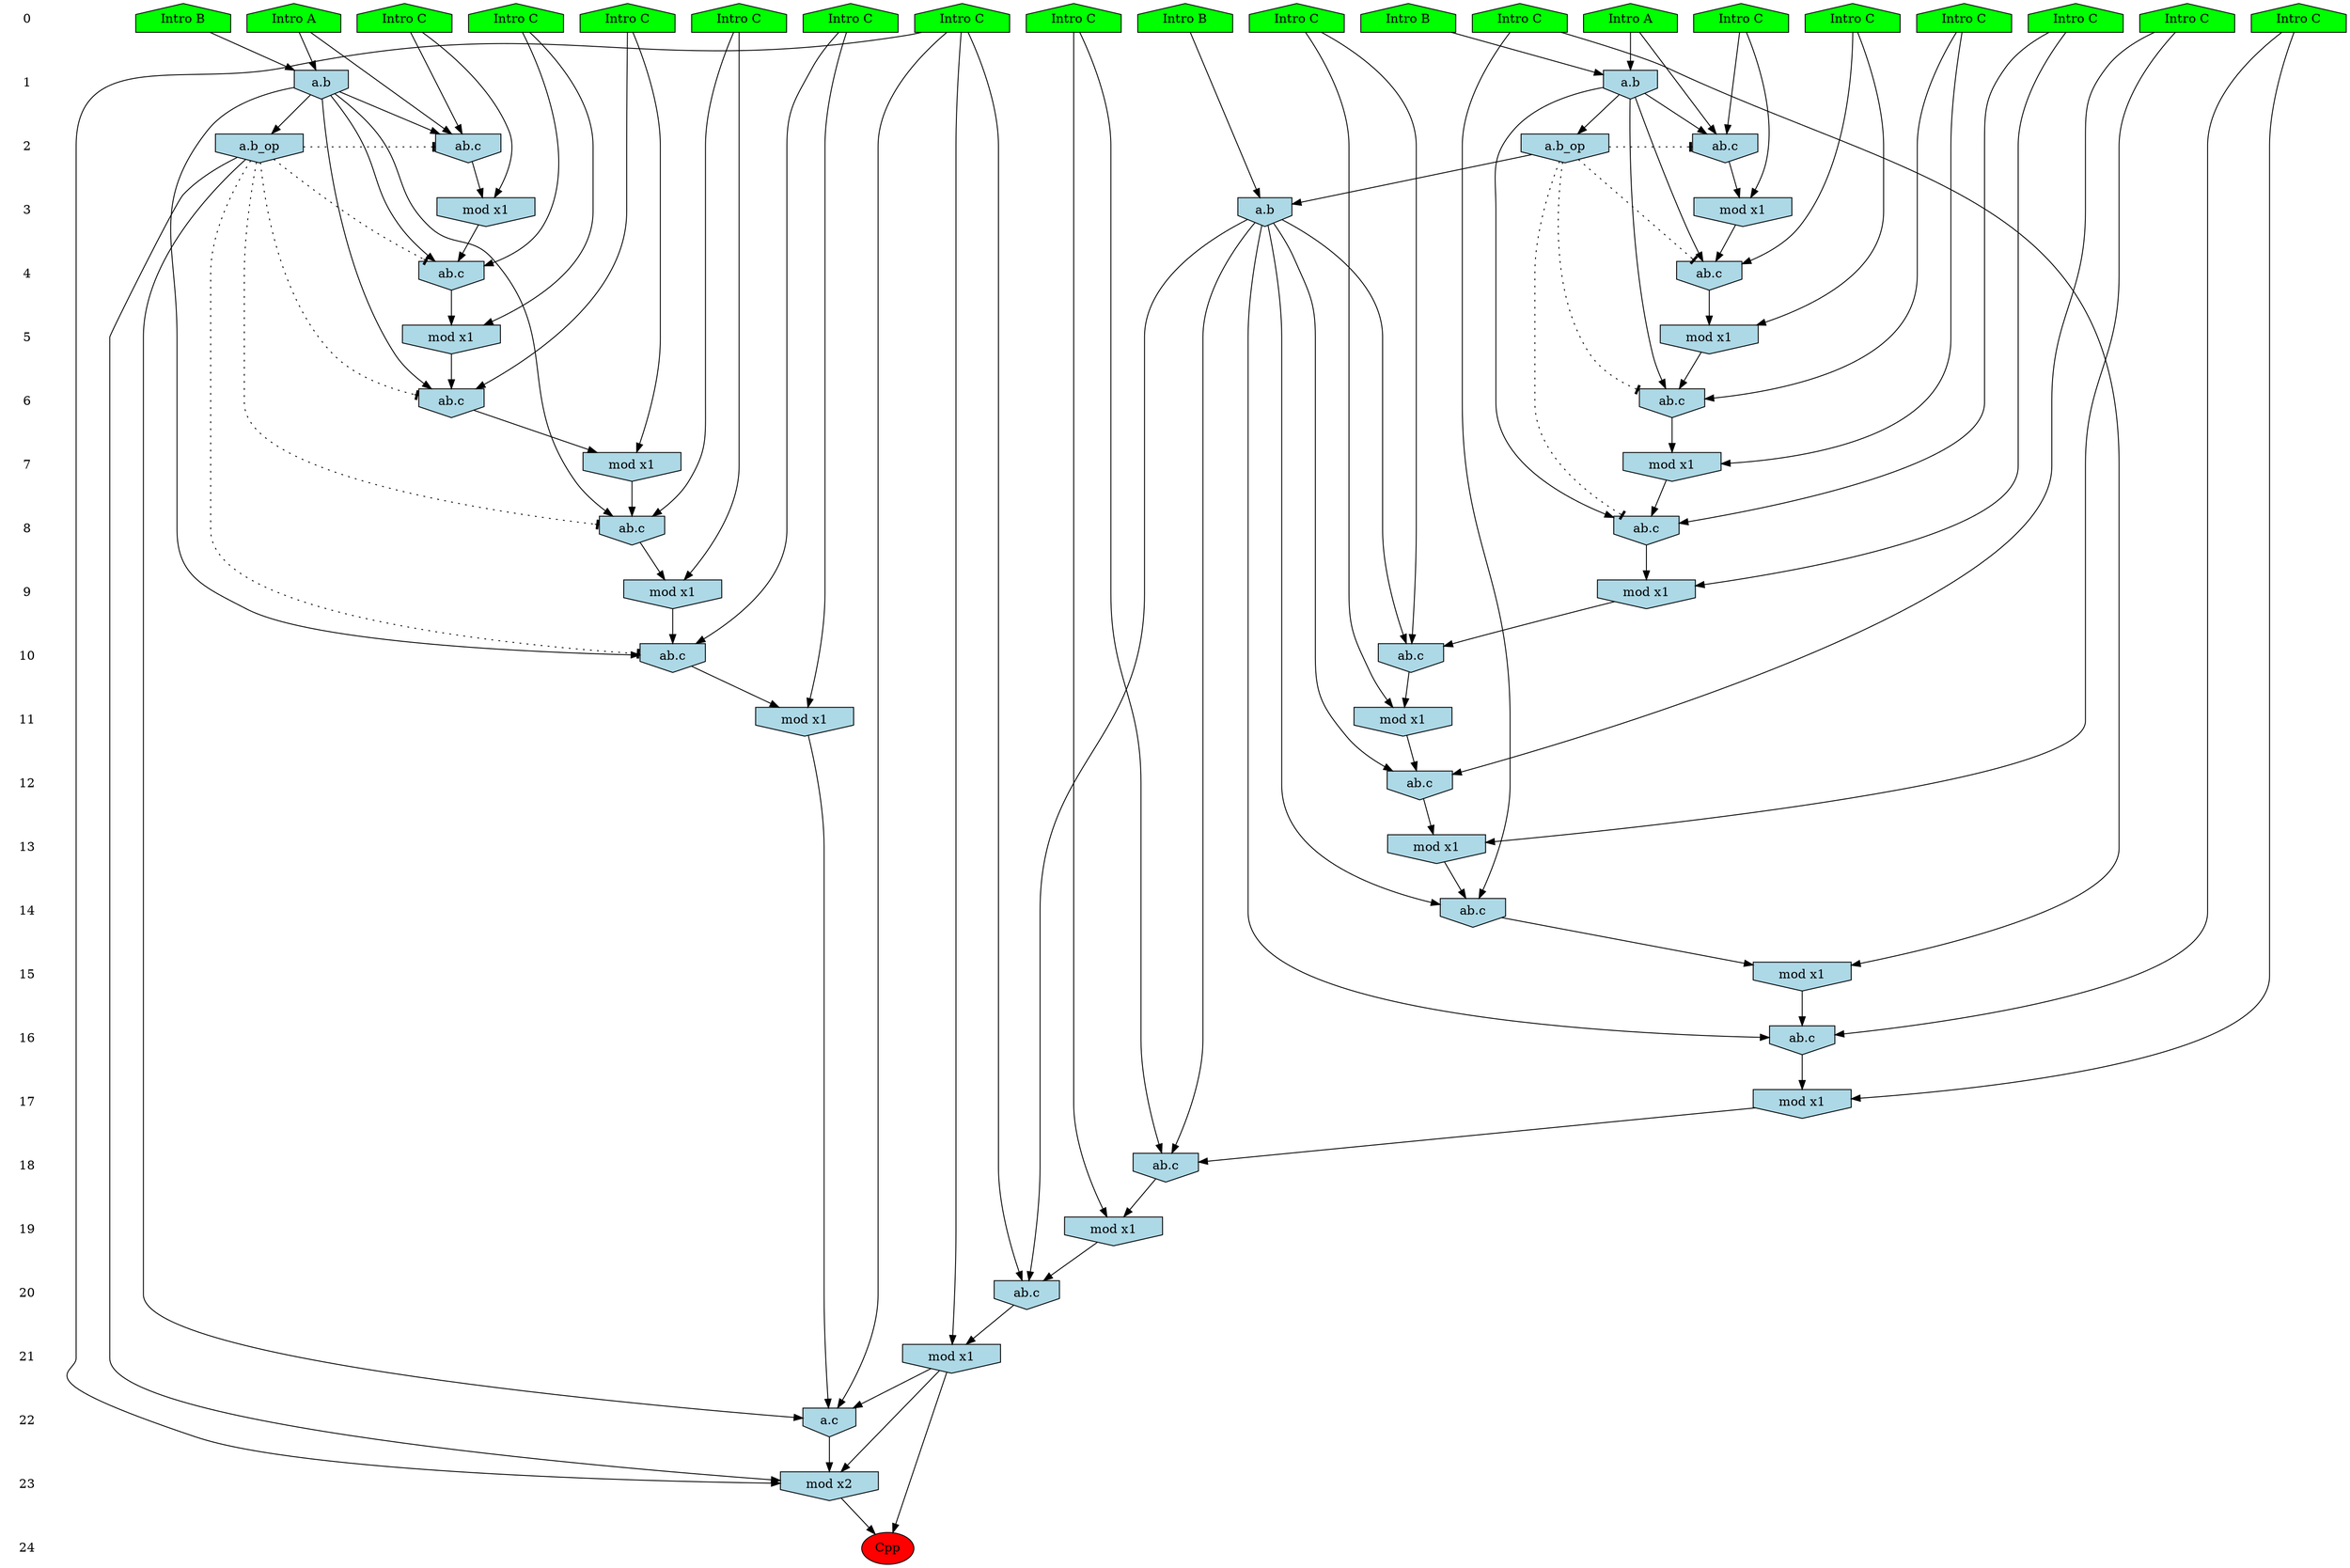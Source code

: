/* Compression of 1 causal flows obtained in average at 2.079372E+01 t.u */
/* Compressed causal flows were: [3889] */
digraph G{
 ranksep=.5 ; 
{ rank = same ; "0" [shape=plaintext] ; node_1 [label ="Intro A", shape=house, style=filled, fillcolor=green] ;
node_2 [label ="Intro B", shape=house, style=filled, fillcolor=green] ;
node_3 [label ="Intro A", shape=house, style=filled, fillcolor=green] ;
node_4 [label ="Intro B", shape=house, style=filled, fillcolor=green] ;
node_5 [label ="Intro B", shape=house, style=filled, fillcolor=green] ;
node_6 [label ="Intro C", shape=house, style=filled, fillcolor=green] ;
node_7 [label ="Intro C", shape=house, style=filled, fillcolor=green] ;
node_8 [label ="Intro C", shape=house, style=filled, fillcolor=green] ;
node_9 [label ="Intro C", shape=house, style=filled, fillcolor=green] ;
node_10 [label ="Intro C", shape=house, style=filled, fillcolor=green] ;
node_11 [label ="Intro C", shape=house, style=filled, fillcolor=green] ;
node_12 [label ="Intro C", shape=house, style=filled, fillcolor=green] ;
node_13 [label ="Intro C", shape=house, style=filled, fillcolor=green] ;
node_14 [label ="Intro C", shape=house, style=filled, fillcolor=green] ;
node_15 [label ="Intro C", shape=house, style=filled, fillcolor=green] ;
node_16 [label ="Intro C", shape=house, style=filled, fillcolor=green] ;
node_17 [label ="Intro C", shape=house, style=filled, fillcolor=green] ;
node_18 [label ="Intro C", shape=house, style=filled, fillcolor=green] ;
node_19 [label ="Intro C", shape=house, style=filled, fillcolor=green] ;
node_20 [label ="Intro C", shape=house, style=filled, fillcolor=green] ;
}
{ rank = same ; "1" [shape=plaintext] ; node_21 [label="a.b", shape=invhouse, style=filled, fillcolor = lightblue] ;
node_31 [label="a.b", shape=invhouse, style=filled, fillcolor = lightblue] ;
}
{ rank = same ; "2" [shape=plaintext] ; node_22 [label="ab.c", shape=invhouse, style=filled, fillcolor = lightblue] ;
node_30 [label="a.b_op", shape=invhouse, style=filled, fillcolor = lightblue] ;
node_32 [label="ab.c", shape=invhouse, style=filled, fillcolor = lightblue] ;
node_55 [label="a.b_op", shape=invhouse, style=filled, fillcolor = lightblue] ;
}
{ rank = same ; "3" [shape=plaintext] ; node_23 [label="mod x1", shape=invhouse, style=filled, fillcolor = lightblue] ;
node_33 [label="mod x1", shape=invhouse, style=filled, fillcolor = lightblue] ;
node_36 [label="a.b", shape=invhouse, style=filled, fillcolor = lightblue] ;
}
{ rank = same ; "4" [shape=plaintext] ; node_24 [label="ab.c", shape=invhouse, style=filled, fillcolor = lightblue] ;
node_34 [label="ab.c", shape=invhouse, style=filled, fillcolor = lightblue] ;
}
{ rank = same ; "5" [shape=plaintext] ; node_25 [label="mod x1", shape=invhouse, style=filled, fillcolor = lightblue] ;
node_35 [label="mod x1", shape=invhouse, style=filled, fillcolor = lightblue] ;
}
{ rank = same ; "6" [shape=plaintext] ; node_26 [label="ab.c", shape=invhouse, style=filled, fillcolor = lightblue] ;
node_39 [label="ab.c", shape=invhouse, style=filled, fillcolor = lightblue] ;
}
{ rank = same ; "7" [shape=plaintext] ; node_27 [label="mod x1", shape=invhouse, style=filled, fillcolor = lightblue] ;
node_40 [label="mod x1", shape=invhouse, style=filled, fillcolor = lightblue] ;
}
{ rank = same ; "8" [shape=plaintext] ; node_28 [label="ab.c", shape=invhouse, style=filled, fillcolor = lightblue] ;
node_41 [label="ab.c", shape=invhouse, style=filled, fillcolor = lightblue] ;
}
{ rank = same ; "9" [shape=plaintext] ; node_29 [label="mod x1", shape=invhouse, style=filled, fillcolor = lightblue] ;
node_42 [label="mod x1", shape=invhouse, style=filled, fillcolor = lightblue] ;
}
{ rank = same ; "10" [shape=plaintext] ; node_37 [label="ab.c", shape=invhouse, style=filled, fillcolor = lightblue] ;
node_46 [label="ab.c", shape=invhouse, style=filled, fillcolor = lightblue] ;
}
{ rank = same ; "11" [shape=plaintext] ; node_38 [label="mod x1", shape=invhouse, style=filled, fillcolor = lightblue] ;
node_51 [label="mod x1", shape=invhouse, style=filled, fillcolor = lightblue] ;
}
{ rank = same ; "12" [shape=plaintext] ; node_43 [label="ab.c", shape=invhouse, style=filled, fillcolor = lightblue] ;
}
{ rank = same ; "13" [shape=plaintext] ; node_44 [label="mod x1", shape=invhouse, style=filled, fillcolor = lightblue] ;
}
{ rank = same ; "14" [shape=plaintext] ; node_45 [label="ab.c", shape=invhouse, style=filled, fillcolor = lightblue] ;
}
{ rank = same ; "15" [shape=plaintext] ; node_47 [label="mod x1", shape=invhouse, style=filled, fillcolor = lightblue] ;
}
{ rank = same ; "16" [shape=plaintext] ; node_48 [label="ab.c", shape=invhouse, style=filled, fillcolor = lightblue] ;
}
{ rank = same ; "17" [shape=plaintext] ; node_49 [label="mod x1", shape=invhouse, style=filled, fillcolor = lightblue] ;
}
{ rank = same ; "18" [shape=plaintext] ; node_50 [label="ab.c", shape=invhouse, style=filled, fillcolor = lightblue] ;
}
{ rank = same ; "19" [shape=plaintext] ; node_52 [label="mod x1", shape=invhouse, style=filled, fillcolor = lightblue] ;
}
{ rank = same ; "20" [shape=plaintext] ; node_53 [label="ab.c", shape=invhouse, style=filled, fillcolor = lightblue] ;
}
{ rank = same ; "21" [shape=plaintext] ; node_54 [label="mod x1", shape=invhouse, style=filled, fillcolor = lightblue] ;
}
{ rank = same ; "22" [shape=plaintext] ; node_56 [label="a.c", shape=invhouse, style=filled, fillcolor = lightblue] ;
}
{ rank = same ; "23" [shape=plaintext] ; node_57 [label="mod x2", shape=invhouse, style=filled, fillcolor = lightblue] ;
}
{ rank = same ; "24" [shape=plaintext] ; node_58 [label ="Cpp", style=filled, fillcolor=red] ;
}
"0" -> "1" [style="invis"]; 
"1" -> "2" [style="invis"]; 
"2" -> "3" [style="invis"]; 
"3" -> "4" [style="invis"]; 
"4" -> "5" [style="invis"]; 
"5" -> "6" [style="invis"]; 
"6" -> "7" [style="invis"]; 
"7" -> "8" [style="invis"]; 
"8" -> "9" [style="invis"]; 
"9" -> "10" [style="invis"]; 
"10" -> "11" [style="invis"]; 
"11" -> "12" [style="invis"]; 
"12" -> "13" [style="invis"]; 
"13" -> "14" [style="invis"]; 
"14" -> "15" [style="invis"]; 
"15" -> "16" [style="invis"]; 
"16" -> "17" [style="invis"]; 
"17" -> "18" [style="invis"]; 
"18" -> "19" [style="invis"]; 
"19" -> "20" [style="invis"]; 
"20" -> "21" [style="invis"]; 
"21" -> "22" [style="invis"]; 
"22" -> "23" [style="invis"]; 
"23" -> "24" [style="invis"]; 
node_2 -> node_21
node_3 -> node_21
node_3 -> node_22
node_14 -> node_22
node_21 -> node_22
node_14 -> node_23
node_22 -> node_23
node_6 -> node_24
node_21 -> node_24
node_23 -> node_24
node_6 -> node_25
node_24 -> node_25
node_7 -> node_26
node_21 -> node_26
node_25 -> node_26
node_7 -> node_27
node_26 -> node_27
node_19 -> node_28
node_21 -> node_28
node_27 -> node_28
node_19 -> node_29
node_28 -> node_29
node_21 -> node_30
node_1 -> node_31
node_4 -> node_31
node_1 -> node_32
node_12 -> node_32
node_31 -> node_32
node_12 -> node_33
node_32 -> node_33
node_9 -> node_34
node_31 -> node_34
node_33 -> node_34
node_9 -> node_35
node_34 -> node_35
node_5 -> node_36
node_30 -> node_36
node_11 -> node_37
node_29 -> node_37
node_36 -> node_37
node_11 -> node_38
node_37 -> node_38
node_15 -> node_39
node_31 -> node_39
node_35 -> node_39
node_15 -> node_40
node_39 -> node_40
node_17 -> node_41
node_31 -> node_41
node_40 -> node_41
node_17 -> node_42
node_41 -> node_42
node_8 -> node_43
node_36 -> node_43
node_38 -> node_43
node_8 -> node_44
node_43 -> node_44
node_10 -> node_45
node_36 -> node_45
node_44 -> node_45
node_20 -> node_46
node_31 -> node_46
node_42 -> node_46
node_10 -> node_47
node_45 -> node_47
node_13 -> node_48
node_36 -> node_48
node_47 -> node_48
node_13 -> node_49
node_48 -> node_49
node_18 -> node_50
node_36 -> node_50
node_49 -> node_50
node_20 -> node_51
node_46 -> node_51
node_18 -> node_52
node_50 -> node_52
node_16 -> node_53
node_36 -> node_53
node_52 -> node_53
node_16 -> node_54
node_53 -> node_54
node_31 -> node_55
node_16 -> node_56
node_51 -> node_56
node_54 -> node_56
node_55 -> node_56
node_16 -> node_57
node_54 -> node_57
node_55 -> node_57
node_56 -> node_57
node_54 -> node_58
node_57 -> node_58
node_30 -> node_28 [style=dotted, arrowhead = tee] 
node_30 -> node_26 [style=dotted, arrowhead = tee] 
node_30 -> node_24 [style=dotted, arrowhead = tee] 
node_30 -> node_22 [style=dotted, arrowhead = tee] 
node_55 -> node_46 [style=dotted, arrowhead = tee] 
node_55 -> node_41 [style=dotted, arrowhead = tee] 
node_55 -> node_39 [style=dotted, arrowhead = tee] 
node_55 -> node_34 [style=dotted, arrowhead = tee] 
node_55 -> node_32 [style=dotted, arrowhead = tee] 
}
/*
 Dot generation time: 0.000291
*/